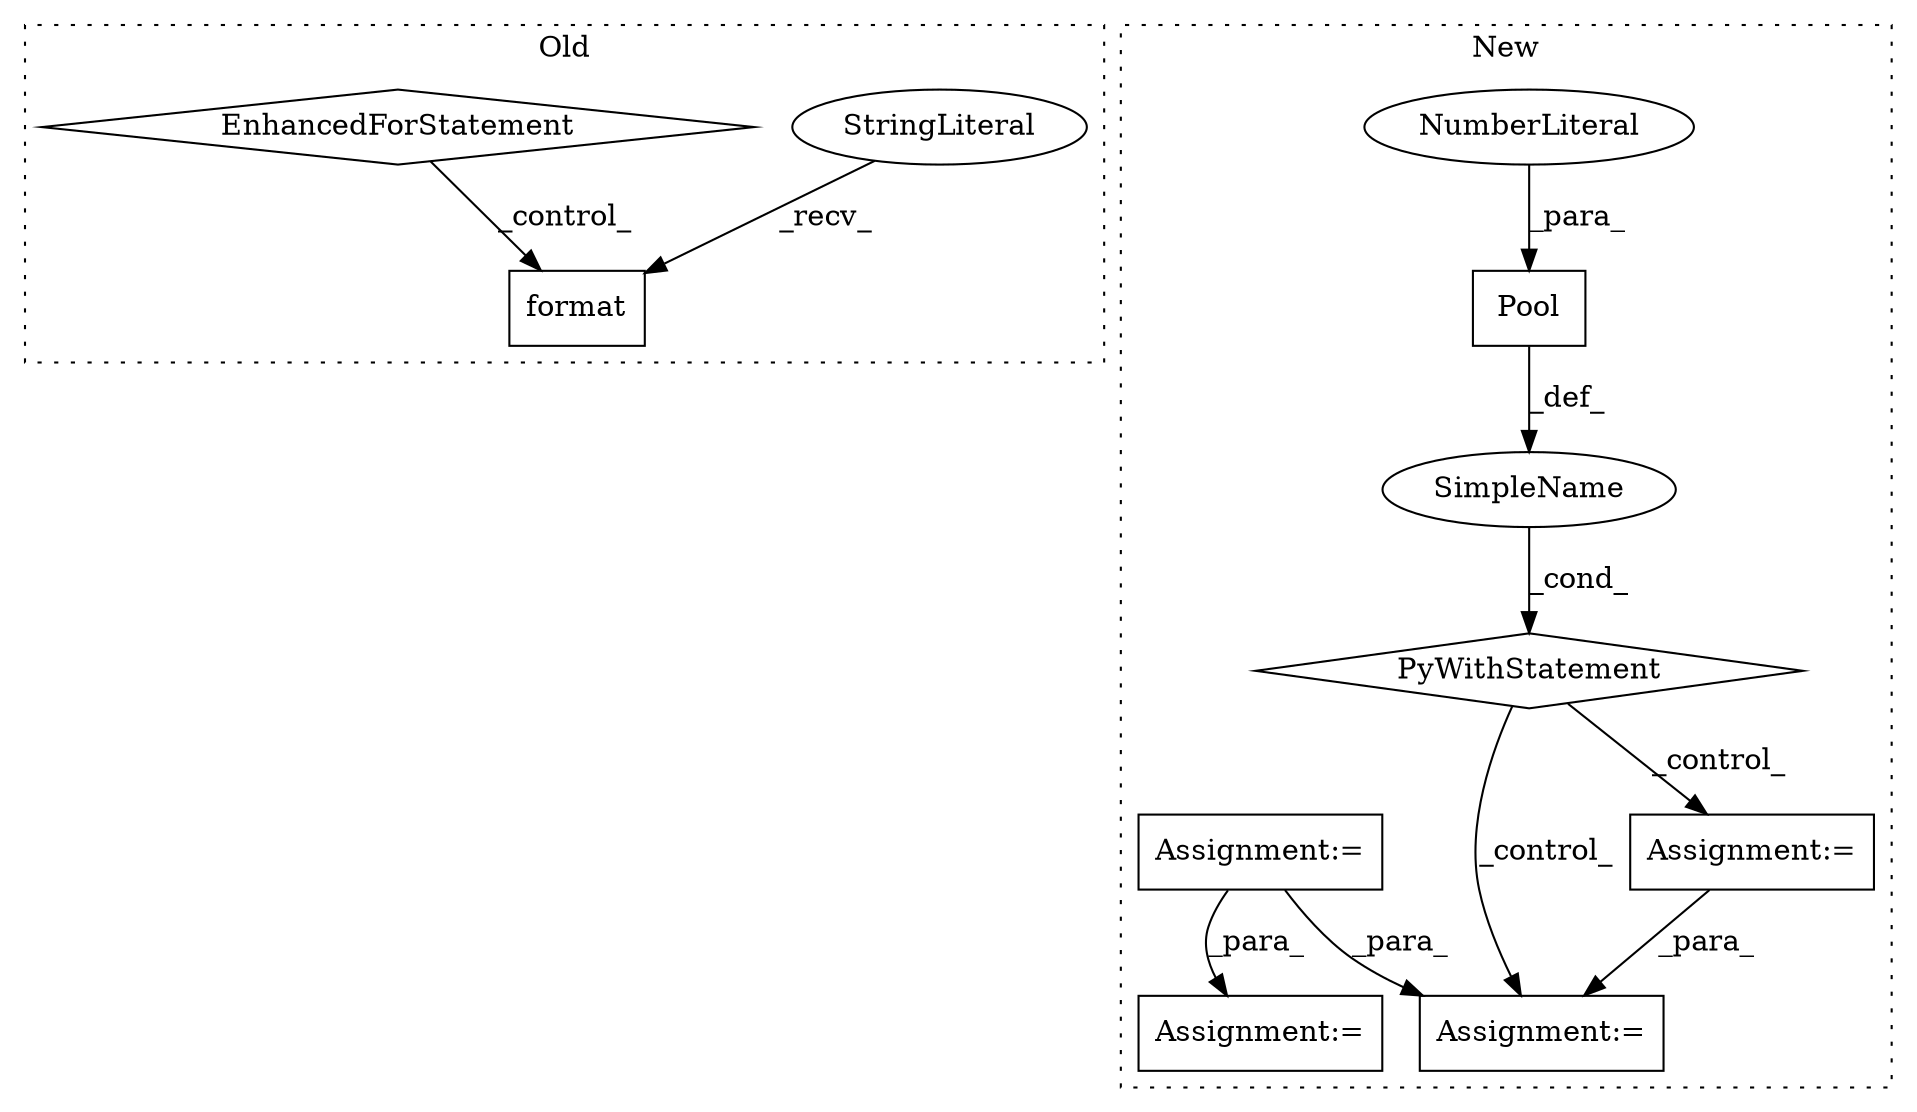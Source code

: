 digraph G {
subgraph cluster0 {
1 [label="format" a="32" s="4788,4829" l="7,1" shape="box"];
3 [label="StringLiteral" a="45" s="4759" l="28" shape="ellipse"];
4 [label="EnhancedForStatement" a="70" s="4493,4645" l="57,2" shape="diamond"];
label = "Old";
style="dotted";
}
subgraph cluster1 {
2 [label="Pool" a="32" s="4307,4313" l="5,1" shape="box"];
5 [label="NumberLiteral" a="34" s="4312" l="1" shape="ellipse"];
6 [label="PyWithStatement" a="104" s="4297,4314" l="10,2" shape="diamond"];
7 [label="SimpleName" a="42" s="" l="" shape="ellipse"];
8 [label="Assignment:=" a="7" s="4362,4481" l="57,2" shape="box"];
9 [label="Assignment:=" a="7" s="4350" l="4" shape="box"];
10 [label="Assignment:=" a="7" s="4228" l="1" shape="box"];
11 [label="Assignment:=" a="7" s="4268" l="1" shape="box"];
label = "New";
style="dotted";
}
2 -> 7 [label="_def_"];
3 -> 1 [label="_recv_"];
4 -> 1 [label="_control_"];
5 -> 2 [label="_para_"];
6 -> 8 [label="_control_"];
6 -> 9 [label="_control_"];
7 -> 6 [label="_cond_"];
9 -> 8 [label="_para_"];
10 -> 8 [label="_para_"];
10 -> 11 [label="_para_"];
}